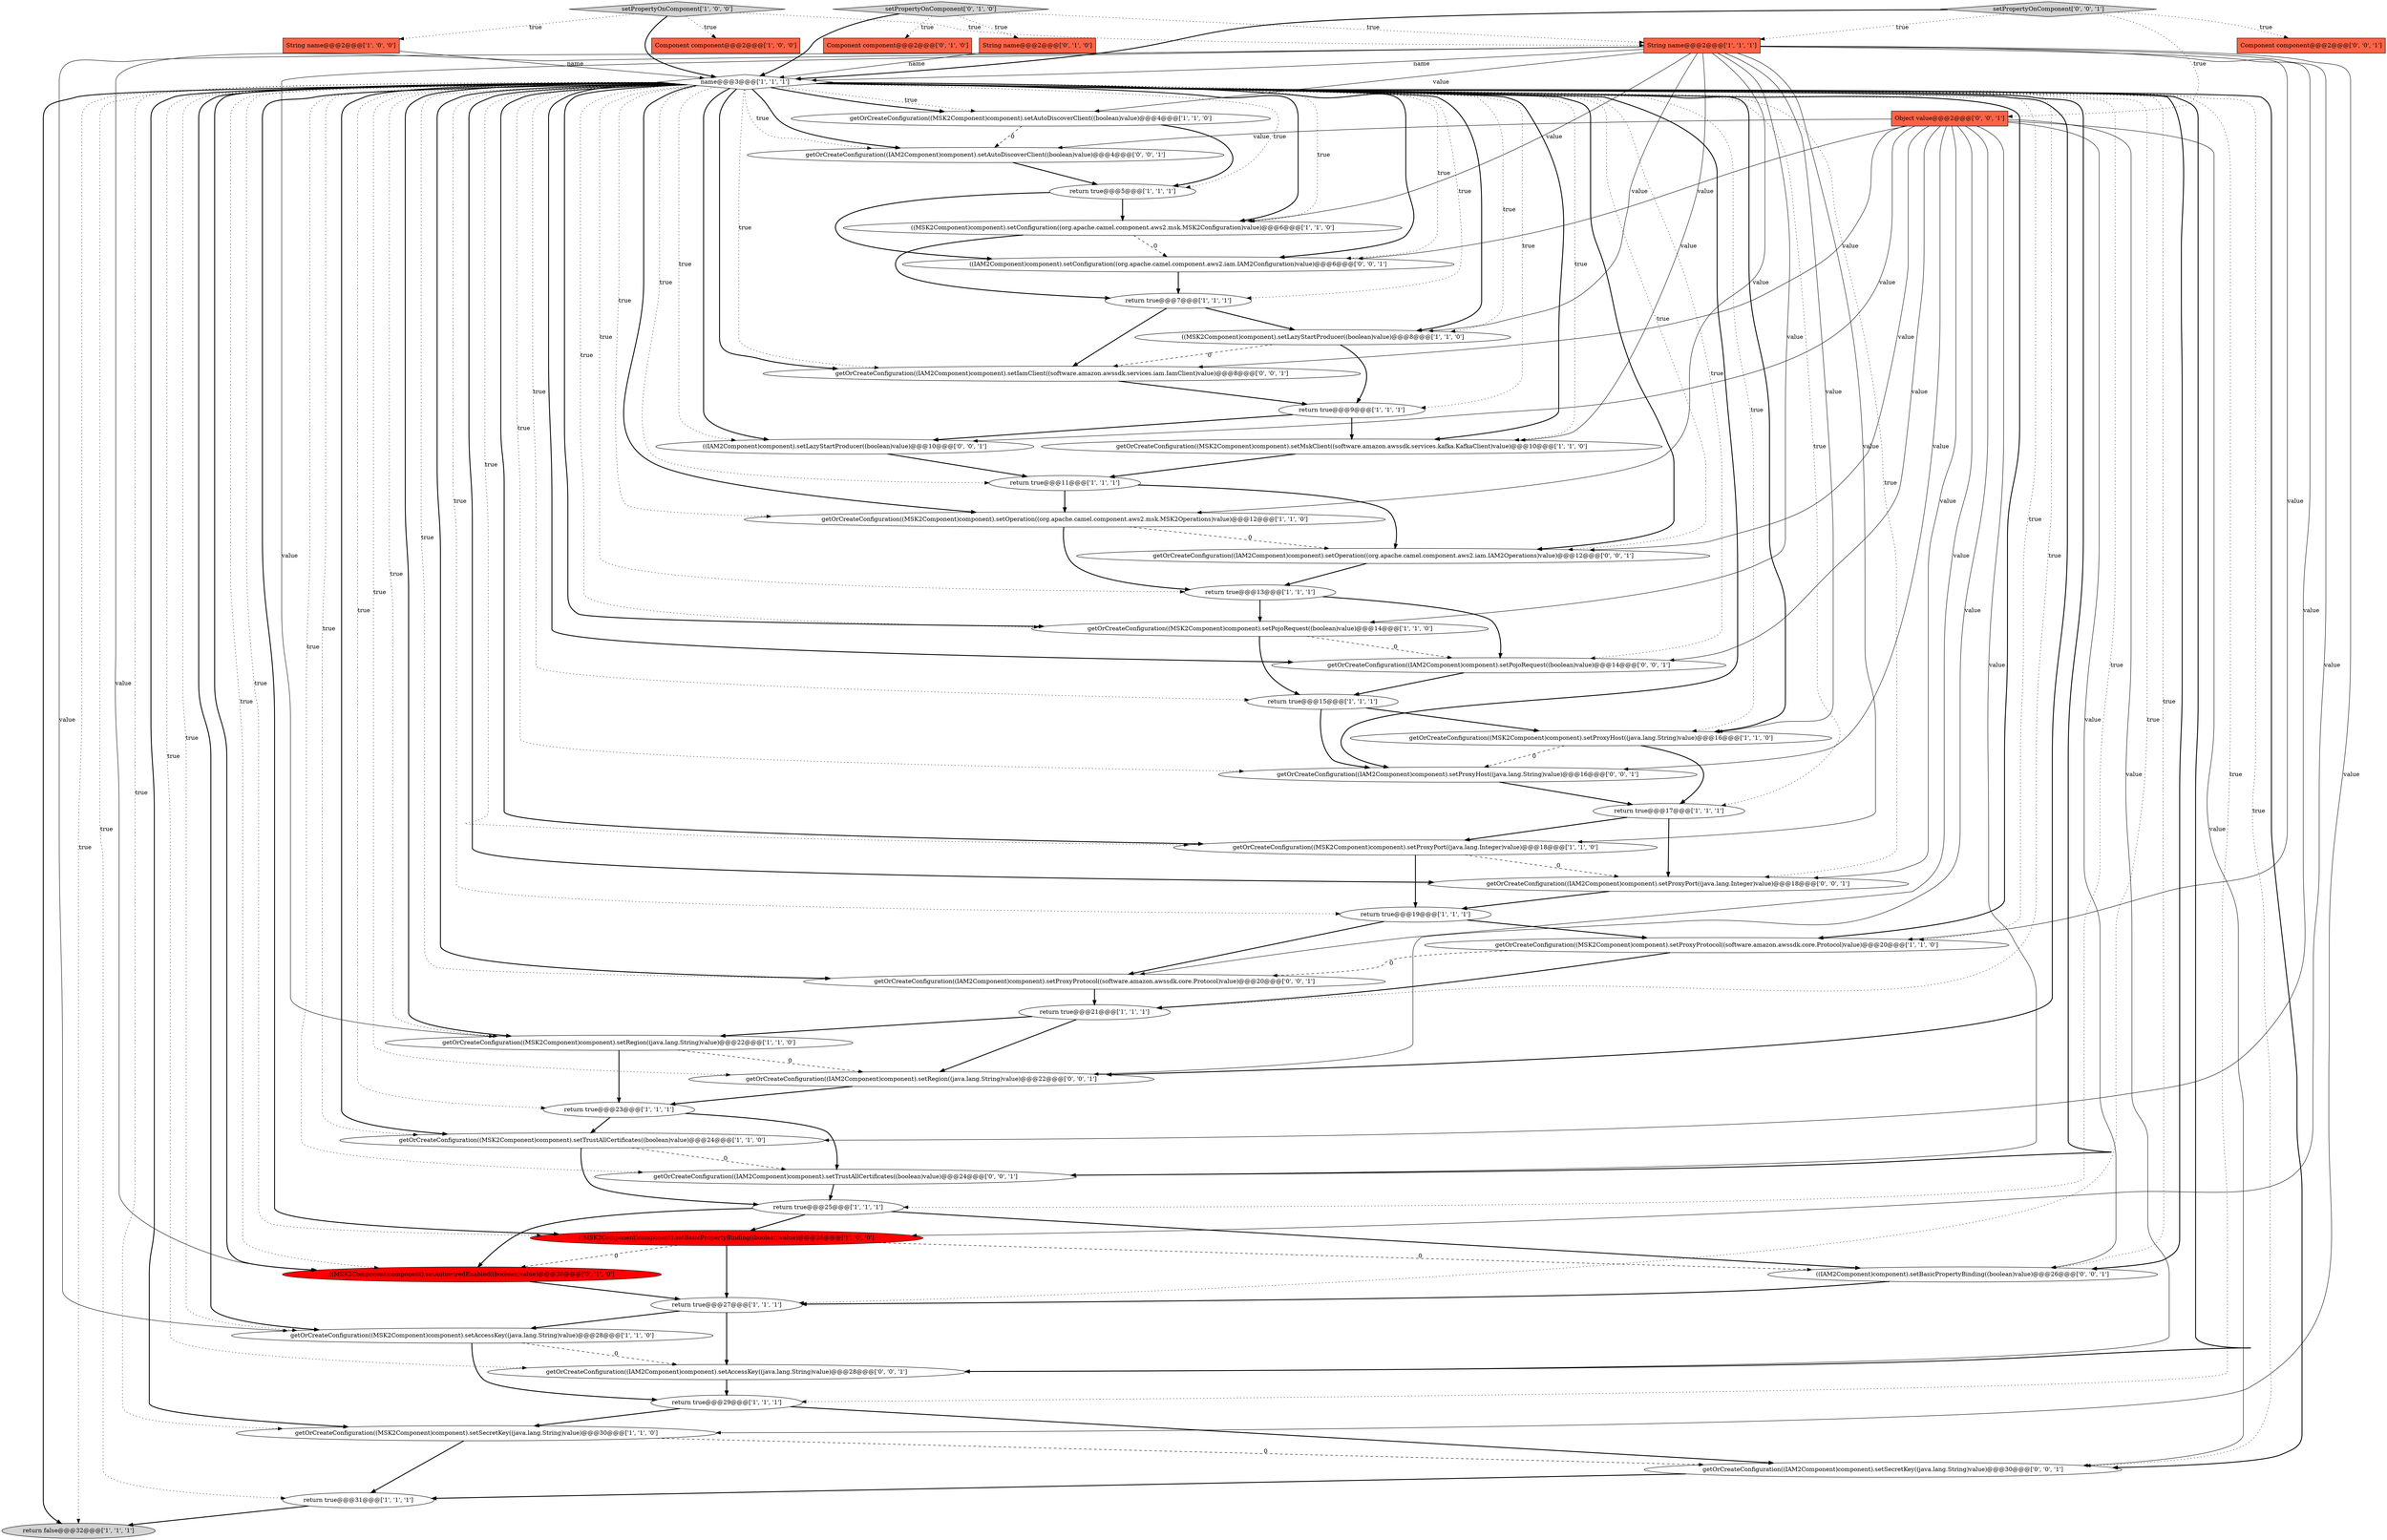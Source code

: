 digraph {
10 [style = filled, label = "return true@@@25@@@['1', '1', '1']", fillcolor = white, shape = ellipse image = "AAA0AAABBB1BBB"];
25 [style = filled, label = "getOrCreateConfiguration((MSK2Component)component).setPojoRequest((boolean)value)@@@14@@@['1', '1', '0']", fillcolor = white, shape = ellipse image = "AAA0AAABBB1BBB"];
40 [style = filled, label = "getOrCreateConfiguration((IAM2Component)component).setSecretKey((java.lang.String)value)@@@30@@@['0', '0', '1']", fillcolor = white, shape = ellipse image = "AAA0AAABBB3BBB"];
2 [style = filled, label = "return true@@@27@@@['1', '1', '1']", fillcolor = white, shape = ellipse image = "AAA0AAABBB1BBB"];
52 [style = filled, label = "getOrCreateConfiguration((IAM2Component)component).setProxyPort((java.lang.Integer)value)@@@18@@@['0', '0', '1']", fillcolor = white, shape = ellipse image = "AAA0AAABBB3BBB"];
13 [style = filled, label = "return true@@@9@@@['1', '1', '1']", fillcolor = white, shape = ellipse image = "AAA0AAABBB1BBB"];
36 [style = filled, label = "setPropertyOnComponent['0', '1', '0']", fillcolor = lightgray, shape = diamond image = "AAA0AAABBB2BBB"];
49 [style = filled, label = "getOrCreateConfiguration((IAM2Component)component).setIamClient((software.amazon.awssdk.services.iam.IamClient)value)@@@8@@@['0', '0', '1']", fillcolor = white, shape = ellipse image = "AAA0AAABBB3BBB"];
6 [style = filled, label = "String name@@@2@@@['1', '0', '0']", fillcolor = tomato, shape = box image = "AAA0AAABBB1BBB"];
22 [style = filled, label = "String name@@@2@@@['1', '1', '1']", fillcolor = tomato, shape = box image = "AAA0AAABBB1BBB"];
23 [style = filled, label = "return true@@@11@@@['1', '1', '1']", fillcolor = white, shape = ellipse image = "AAA0AAABBB1BBB"];
11 [style = filled, label = "((MSK2Component)component).setConfiguration((org.apache.camel.component.aws2.msk.MSK2Configuration)value)@@@6@@@['1', '1', '0']", fillcolor = white, shape = ellipse image = "AAA0AAABBB1BBB"];
8 [style = filled, label = "return true@@@21@@@['1', '1', '1']", fillcolor = white, shape = ellipse image = "AAA0AAABBB1BBB"];
19 [style = filled, label = "getOrCreateConfiguration((MSK2Component)component).setRegion((java.lang.String)value)@@@22@@@['1', '1', '0']", fillcolor = white, shape = ellipse image = "AAA0AAABBB1BBB"];
30 [style = filled, label = "return true@@@29@@@['1', '1', '1']", fillcolor = white, shape = ellipse image = "AAA0AAABBB1BBB"];
32 [style = filled, label = "getOrCreateConfiguration((MSK2Component)component).setTrustAllCertificates((boolean)value)@@@24@@@['1', '1', '0']", fillcolor = white, shape = ellipse image = "AAA0AAABBB1BBB"];
50 [style = filled, label = "getOrCreateConfiguration((IAM2Component)component).setProxyProtocol((software.amazon.awssdk.core.Protocol)value)@@@20@@@['0', '0', '1']", fillcolor = white, shape = ellipse image = "AAA0AAABBB3BBB"];
28 [style = filled, label = "getOrCreateConfiguration((MSK2Component)component).setAutoDiscoverClient((boolean)value)@@@4@@@['1', '1', '0']", fillcolor = white, shape = ellipse image = "AAA0AAABBB1BBB"];
41 [style = filled, label = "getOrCreateConfiguration((IAM2Component)component).setPojoRequest((boolean)value)@@@14@@@['0', '0', '1']", fillcolor = white, shape = ellipse image = "AAA0AAABBB3BBB"];
21 [style = filled, label = "return true@@@31@@@['1', '1', '1']", fillcolor = white, shape = ellipse image = "AAA0AAABBB1BBB"];
47 [style = filled, label = "getOrCreateConfiguration((IAM2Component)component).setOperation((org.apache.camel.component.aws2.iam.IAM2Operations)value)@@@12@@@['0', '0', '1']", fillcolor = white, shape = ellipse image = "AAA0AAABBB3BBB"];
4 [style = filled, label = "name@@@3@@@['1', '1', '1']", fillcolor = white, shape = diamond image = "AAA0AAABBB1BBB"];
42 [style = filled, label = "Component component@@@2@@@['0', '0', '1']", fillcolor = tomato, shape = box image = "AAA0AAABBB3BBB"];
20 [style = filled, label = "return true@@@17@@@['1', '1', '1']", fillcolor = white, shape = ellipse image = "AAA0AAABBB1BBB"];
14 [style = filled, label = "return false@@@32@@@['1', '1', '1']", fillcolor = lightgray, shape = ellipse image = "AAA0AAABBB1BBB"];
37 [style = filled, label = "Component component@@@2@@@['0', '1', '0']", fillcolor = tomato, shape = box image = "AAA0AAABBB2BBB"];
5 [style = filled, label = "return true@@@13@@@['1', '1', '1']", fillcolor = white, shape = ellipse image = "AAA0AAABBB1BBB"];
45 [style = filled, label = "((IAM2Component)component).setLazyStartProducer((boolean)value)@@@10@@@['0', '0', '1']", fillcolor = white, shape = ellipse image = "AAA0AAABBB3BBB"];
26 [style = filled, label = "setPropertyOnComponent['1', '0', '0']", fillcolor = lightgray, shape = diamond image = "AAA0AAABBB1BBB"];
12 [style = filled, label = "getOrCreateConfiguration((MSK2Component)component).setProxyHost((java.lang.String)value)@@@16@@@['1', '1', '0']", fillcolor = white, shape = ellipse image = "AAA0AAABBB1BBB"];
53 [style = filled, label = "((IAM2Component)component).setBasicPropertyBinding((boolean)value)@@@26@@@['0', '0', '1']", fillcolor = white, shape = ellipse image = "AAA0AAABBB3BBB"];
3 [style = filled, label = "getOrCreateConfiguration((MSK2Component)component).setProxyPort((java.lang.Integer)value)@@@18@@@['1', '1', '0']", fillcolor = white, shape = ellipse image = "AAA0AAABBB1BBB"];
18 [style = filled, label = "getOrCreateConfiguration((MSK2Component)component).setMskClient((software.amazon.awssdk.services.kafka.KafkaClient)value)@@@10@@@['1', '1', '0']", fillcolor = white, shape = ellipse image = "AAA0AAABBB1BBB"];
17 [style = filled, label = "((MSK2Component)component).setLazyStartProducer((boolean)value)@@@8@@@['1', '1', '0']", fillcolor = white, shape = ellipse image = "AAA0AAABBB1BBB"];
24 [style = filled, label = "getOrCreateConfiguration((MSK2Component)component).setSecretKey((java.lang.String)value)@@@30@@@['1', '1', '0']", fillcolor = white, shape = ellipse image = "AAA0AAABBB1BBB"];
31 [style = filled, label = "return true@@@23@@@['1', '1', '1']", fillcolor = white, shape = ellipse image = "AAA0AAABBB1BBB"];
34 [style = filled, label = "((MSK2Component)component).setAutowiredEnabled((boolean)value)@@@26@@@['0', '1', '0']", fillcolor = red, shape = ellipse image = "AAA1AAABBB2BBB"];
39 [style = filled, label = "Object value@@@2@@@['0', '0', '1']", fillcolor = tomato, shape = box image = "AAA0AAABBB3BBB"];
29 [style = filled, label = "return true@@@19@@@['1', '1', '1']", fillcolor = white, shape = ellipse image = "AAA0AAABBB1BBB"];
48 [style = filled, label = "getOrCreateConfiguration((IAM2Component)component).setAccessKey((java.lang.String)value)@@@28@@@['0', '0', '1']", fillcolor = white, shape = ellipse image = "AAA0AAABBB3BBB"];
51 [style = filled, label = "getOrCreateConfiguration((IAM2Component)component).setProxyHost((java.lang.String)value)@@@16@@@['0', '0', '1']", fillcolor = white, shape = ellipse image = "AAA0AAABBB3BBB"];
54 [style = filled, label = "((IAM2Component)component).setConfiguration((org.apache.camel.component.aws2.iam.IAM2Configuration)value)@@@6@@@['0', '0', '1']", fillcolor = white, shape = ellipse image = "AAA0AAABBB3BBB"];
0 [style = filled, label = "Component component@@@2@@@['1', '0', '0']", fillcolor = tomato, shape = box image = "AAA0AAABBB1BBB"];
1 [style = filled, label = "((MSK2Component)component).setBasicPropertyBinding((boolean)value)@@@26@@@['1', '0', '0']", fillcolor = red, shape = ellipse image = "AAA1AAABBB1BBB"];
46 [style = filled, label = "getOrCreateConfiguration((IAM2Component)component).setAutoDiscoverClient((boolean)value)@@@4@@@['0', '0', '1']", fillcolor = white, shape = ellipse image = "AAA0AAABBB3BBB"];
43 [style = filled, label = "getOrCreateConfiguration((IAM2Component)component).setTrustAllCertificates((boolean)value)@@@24@@@['0', '0', '1']", fillcolor = white, shape = ellipse image = "AAA0AAABBB3BBB"];
9 [style = filled, label = "return true@@@7@@@['1', '1', '1']", fillcolor = white, shape = ellipse image = "AAA0AAABBB1BBB"];
33 [style = filled, label = "getOrCreateConfiguration((MSK2Component)component).setOperation((org.apache.camel.component.aws2.msk.MSK2Operations)value)@@@12@@@['1', '1', '0']", fillcolor = white, shape = ellipse image = "AAA0AAABBB1BBB"];
15 [style = filled, label = "getOrCreateConfiguration((MSK2Component)component).setAccessKey((java.lang.String)value)@@@28@@@['1', '1', '0']", fillcolor = white, shape = ellipse image = "AAA0AAABBB1BBB"];
27 [style = filled, label = "return true@@@15@@@['1', '1', '1']", fillcolor = white, shape = ellipse image = "AAA0AAABBB1BBB"];
38 [style = filled, label = "setPropertyOnComponent['0', '0', '1']", fillcolor = lightgray, shape = diamond image = "AAA0AAABBB3BBB"];
35 [style = filled, label = "String name@@@2@@@['0', '1', '0']", fillcolor = tomato, shape = box image = "AAA0AAABBB2BBB"];
44 [style = filled, label = "getOrCreateConfiguration((IAM2Component)component).setRegion((java.lang.String)value)@@@22@@@['0', '0', '1']", fillcolor = white, shape = ellipse image = "AAA0AAABBB3BBB"];
16 [style = filled, label = "getOrCreateConfiguration((MSK2Component)component).setProxyProtocol((software.amazon.awssdk.core.Protocol)value)@@@20@@@['1', '1', '0']", fillcolor = white, shape = ellipse image = "AAA0AAABBB1BBB"];
7 [style = filled, label = "return true@@@5@@@['1', '1', '1']", fillcolor = white, shape = ellipse image = "AAA0AAABBB1BBB"];
6->4 [style = solid, label="name"];
4->18 [style = dotted, label="true"];
4->45 [style = dotted, label="true"];
22->32 [style = solid, label="value"];
4->25 [style = bold, label=""];
4->50 [style = dotted, label="true"];
4->1 [style = dotted, label="true"];
4->53 [style = bold, label=""];
4->15 [style = bold, label=""];
38->39 [style = dotted, label="true"];
4->44 [style = dotted, label="true"];
10->53 [style = bold, label=""];
38->4 [style = bold, label=""];
4->7 [style = dotted, label="true"];
26->22 [style = dotted, label="true"];
11->9 [style = bold, label=""];
8->44 [style = bold, label=""];
4->53 [style = dotted, label="true"];
33->47 [style = dashed, label="0"];
4->33 [style = dotted, label="true"];
22->19 [style = solid, label="value"];
4->44 [style = bold, label=""];
22->33 [style = solid, label="value"];
4->30 [style = dotted, label="true"];
23->33 [style = bold, label=""];
34->2 [style = bold, label=""];
24->21 [style = bold, label=""];
28->46 [style = dashed, label="0"];
22->12 [style = solid, label="value"];
49->13 [style = bold, label=""];
2->15 [style = bold, label=""];
46->7 [style = bold, label=""];
32->43 [style = dashed, label="0"];
13->45 [style = bold, label=""];
30->40 [style = bold, label=""];
27->51 [style = bold, label=""];
4->24 [style = dotted, label="true"];
4->17 [style = dotted, label="true"];
1->53 [style = dashed, label="0"];
4->16 [style = bold, label=""];
4->46 [style = bold, label=""];
4->3 [style = bold, label=""];
7->11 [style = bold, label=""];
27->12 [style = bold, label=""];
4->51 [style = dotted, label="true"];
11->54 [style = dashed, label="0"];
4->23 [style = dotted, label="true"];
1->34 [style = dashed, label="0"];
36->4 [style = bold, label=""];
4->19 [style = bold, label=""];
9->17 [style = bold, label=""];
4->18 [style = bold, label=""];
24->40 [style = dashed, label="0"];
20->3 [style = bold, label=""];
20->52 [style = bold, label=""];
39->43 [style = solid, label="value"];
26->4 [style = bold, label=""];
32->10 [style = bold, label=""];
39->47 [style = solid, label="value"];
25->41 [style = dashed, label="0"];
4->52 [style = dotted, label="true"];
5->25 [style = bold, label=""];
4->28 [style = dotted, label="true"];
4->45 [style = bold, label=""];
4->13 [style = dotted, label="true"];
25->27 [style = bold, label=""];
10->34 [style = bold, label=""];
22->28 [style = solid, label="value"];
35->4 [style = solid, label="name"];
39->53 [style = solid, label="value"];
22->24 [style = solid, label="value"];
22->25 [style = solid, label="value"];
43->10 [style = bold, label=""];
26->6 [style = dotted, label="true"];
39->51 [style = solid, label="value"];
4->32 [style = dotted, label="true"];
10->1 [style = bold, label=""];
4->47 [style = bold, label=""];
29->16 [style = bold, label=""];
3->29 [style = bold, label=""];
4->2 [style = dotted, label="true"];
40->21 [style = bold, label=""];
13->18 [style = bold, label=""];
38->42 [style = dotted, label="true"];
4->5 [style = dotted, label="true"];
2->48 [style = bold, label=""];
30->24 [style = bold, label=""];
4->14 [style = bold, label=""];
39->50 [style = solid, label="value"];
4->24 [style = bold, label=""];
22->18 [style = solid, label="value"];
41->27 [style = bold, label=""];
4->17 [style = bold, label=""];
18->23 [style = bold, label=""];
45->23 [style = bold, label=""];
16->8 [style = bold, label=""];
36->22 [style = dotted, label="true"];
4->10 [style = dotted, label="true"];
31->32 [style = bold, label=""];
4->47 [style = dotted, label="true"];
4->11 [style = dotted, label="true"];
12->20 [style = bold, label=""];
38->22 [style = dotted, label="true"];
15->48 [style = dashed, label="0"];
4->54 [style = dotted, label="true"];
4->15 [style = dotted, label="true"];
39->45 [style = solid, label="value"];
33->5 [style = bold, label=""];
4->33 [style = bold, label=""];
7->54 [style = bold, label=""];
36->37 [style = dotted, label="true"];
4->41 [style = bold, label=""];
51->20 [style = bold, label=""];
4->54 [style = bold, label=""];
39->54 [style = solid, label="value"];
4->29 [style = dotted, label="true"];
4->21 [style = dotted, label="true"];
22->34 [style = solid, label="value"];
4->3 [style = dotted, label="true"];
39->44 [style = solid, label="value"];
4->31 [style = dotted, label="true"];
4->46 [style = dotted, label="true"];
29->50 [style = bold, label=""];
39->48 [style = solid, label="value"];
47->5 [style = bold, label=""];
23->47 [style = bold, label=""];
4->12 [style = bold, label=""];
39->40 [style = solid, label="value"];
31->43 [style = bold, label=""];
4->1 [style = bold, label=""];
17->13 [style = bold, label=""];
1->2 [style = bold, label=""];
4->48 [style = bold, label=""];
4->12 [style = dotted, label="true"];
4->51 [style = bold, label=""];
4->50 [style = bold, label=""];
9->49 [style = bold, label=""];
48->30 [style = bold, label=""];
39->41 [style = solid, label="value"];
44->31 [style = bold, label=""];
4->34 [style = bold, label=""];
39->49 [style = solid, label="value"];
4->19 [style = dotted, label="true"];
21->14 [style = bold, label=""];
4->43 [style = dotted, label="true"];
3->52 [style = dashed, label="0"];
4->40 [style = bold, label=""];
4->43 [style = bold, label=""];
12->51 [style = dashed, label="0"];
19->31 [style = bold, label=""];
4->40 [style = dotted, label="true"];
8->19 [style = bold, label=""];
22->11 [style = solid, label="value"];
22->3 [style = solid, label="value"];
4->20 [style = dotted, label="true"];
28->7 [style = bold, label=""];
4->8 [style = dotted, label="true"];
22->15 [style = solid, label="value"];
22->1 [style = solid, label="value"];
15->30 [style = bold, label=""];
4->25 [style = dotted, label="true"];
4->14 [style = dotted, label="true"];
17->49 [style = dashed, label="0"];
4->28 [style = bold, label=""];
53->2 [style = bold, label=""];
19->44 [style = dashed, label="0"];
4->49 [style = dotted, label="true"];
4->52 [style = bold, label=""];
5->41 [style = bold, label=""];
4->49 [style = bold, label=""];
4->48 [style = dotted, label="true"];
54->9 [style = bold, label=""];
22->16 [style = solid, label="value"];
39->46 [style = solid, label="value"];
4->27 [style = dotted, label="true"];
16->50 [style = dashed, label="0"];
50->8 [style = bold, label=""];
4->34 [style = dotted, label="true"];
4->41 [style = dotted, label="true"];
22->17 [style = solid, label="value"];
22->4 [style = solid, label="name"];
52->29 [style = bold, label=""];
4->16 [style = dotted, label="true"];
36->35 [style = dotted, label="true"];
4->9 [style = dotted, label="true"];
4->11 [style = bold, label=""];
4->32 [style = bold, label=""];
39->52 [style = solid, label="value"];
26->0 [style = dotted, label="true"];
}
